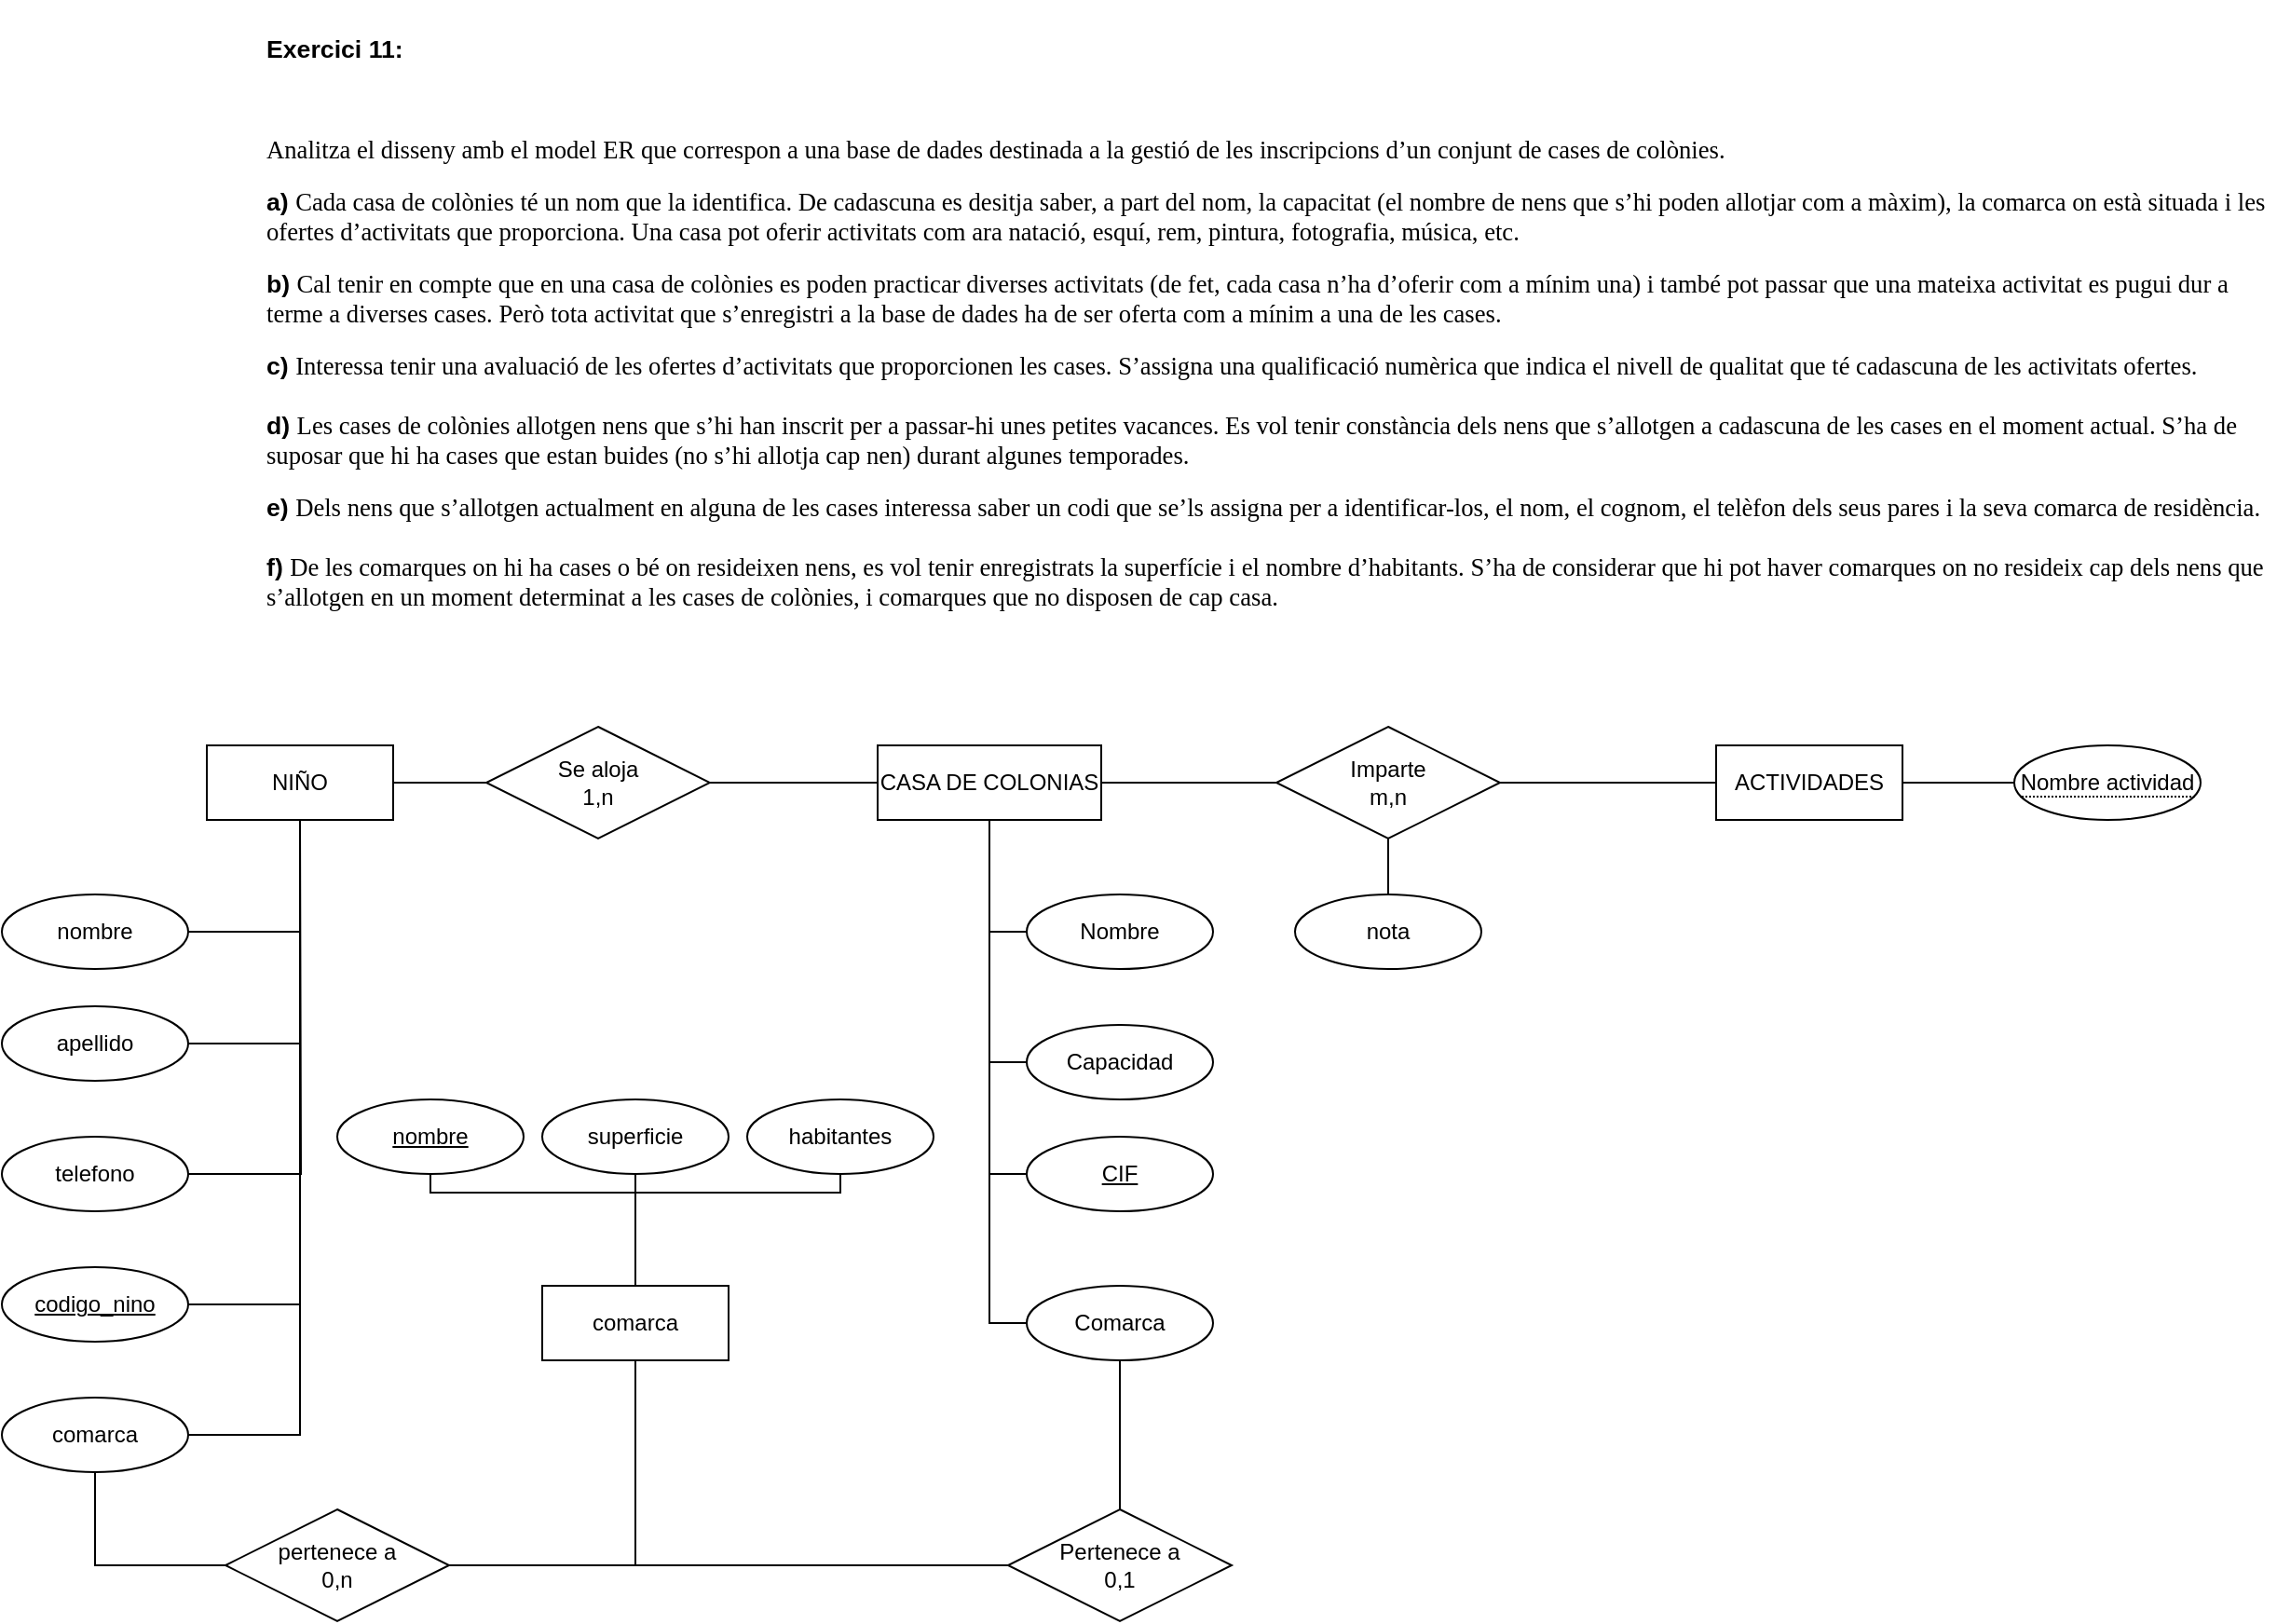 <mxfile version="20.8.16" type="device"><diagram name="Página-1" id="kf7fndeDIC4TMtUg-Uus"><mxGraphModel dx="2261" dy="907" grid="1" gridSize="10" guides="1" tooltips="1" connect="1" arrows="1" fold="1" page="1" pageScale="1" pageWidth="827" pageHeight="1169" math="0" shadow="0"><root><mxCell id="0"/><mxCell id="1" parent="0"/><mxCell id="mGmH9JykfmjLVtU2q1As-1" value="&lt;div title=&quot;Page 2&quot; class=&quot;page&quot;&gt;&lt;div class=&quot;layoutArea&quot;&gt;&lt;div class=&quot;column&quot;&gt;&lt;p&gt;&lt;span style=&quot;font-size: 10.0pt; font-family: 'Arial'; font-weight: 700&quot;&gt;Exercici 11:&lt;br&gt;&lt;/span&gt;&lt;/p&gt;&lt;br&gt;&#9;&#9;&#9;&#9;&#9;&lt;p&gt;&lt;span style=&quot;font-size: 10.0pt; font-family: 'ArialMT'&quot;&gt;Analitza el disseny amb el model ER que correspon a una base de dades destinada a la gestió de les inscripcions d’un conjunt de cases de colònies.&lt;/span&gt;&lt;/p&gt;&#9;&#9;&#9;&#9;&#9;&lt;p&gt;&lt;span style=&quot;font-size: 10.0pt; font-family: 'Arial'; font-weight: 700&quot;&gt;a) &lt;/span&gt;&lt;span style=&quot;font-size: 10.0pt; font-family: 'ArialMT'&quot;&gt;Cada casa de colònies té un nom que la identifica. De cadascuna es desitja saber, a part del nom, la capacitat (el nombre de nens que s’hi poden allotjar com a màxim), la comarca on està situada i les ofertes d’activitats que proporciona. Una casa pot oferir activitats com ara natació, esquí, rem, pintura, fotografia, música, etc.&lt;/span&gt;&lt;/p&gt;&#9;&#9;&#9;&#9;&#9;&lt;p&gt;&lt;span style=&quot;font-size: 10.0pt; font-family: 'Arial'; font-weight: 700&quot;&gt;b) &lt;/span&gt;&lt;span style=&quot;font-size: 10.0pt; font-family: 'ArialMT'&quot;&gt;Cal tenir en compte que en una casa de colònies es poden practicar diverses activitats (de fet, cada casa n’ha d’oferir com a mínim una) i també pot passar que una mateixa activitat es pugui dur a terme a diverses cases. Però tota activitat que s’enregistri a la base de dades ha de ser oferta com a mínim a una de les cases.&lt;/span&gt;&lt;/p&gt;&#9;&#9;&#9;&#9;&#9;&lt;p&gt;&lt;span style=&quot;font-size: 10.0pt; font-family: 'Arial'; font-weight: 700&quot;&gt;c) &lt;/span&gt;&lt;span style=&quot;font-size: 10.0pt; font-family: 'ArialMT'&quot;&gt;Interessa tenir una avaluació de les ofertes d’activitats que proporcionen les cases. S’assigna una qualificació numèrica que indica el nivell de qualitat que té cadascuna de les activitats ofertes.&lt;br&gt;&lt;br&gt;&lt;/span&gt;&lt;span style=&quot;font-size: 10.0pt; font-family: 'Arial'; font-weight: 700&quot;&gt;d) &lt;/span&gt;&lt;span style=&quot;font-size: 10.0pt; font-family: 'ArialMT'&quot;&gt;Les cases de colònies allotgen nens que s’hi han inscrit per a passar-hi unes petites vacances. Es vol tenir constància dels nens que s’allotgen a cadascuna de les cases en el moment actual. S’ha de suposar que hi ha cases que estan buides (no s’hi allotja cap nen) durant algunes temporades.&lt;/span&gt;&lt;/p&gt;&#9;&#9;&#9;&#9;&#9;&lt;p&gt;&lt;span style=&quot;font-size: 10.0pt; font-family: 'Arial'; font-weight: 700&quot;&gt;e) &lt;/span&gt;&lt;span style=&quot;font-size: 10.0pt; font-family: 'ArialMT'&quot;&gt;Dels nens que s’allotgen actualment en alguna de les cases interessa saber un codi que se’ls assigna per a identificar-los, el nom, el cognom, el telèfon dels seus pares i la seva comarca de residència.&lt;br&gt;&lt;br&gt;&lt;/span&gt;&lt;span style=&quot;font-size: 10.0pt; font-family: 'Arial'; font-weight: 700&quot;&gt;f) &lt;/span&gt;&lt;span style=&quot;font-size: 10.0pt; font-family: 'ArialMT'&quot;&gt;De les comarques on hi ha cases o bé on resideixen nens, es vol tenir enregistrats la superfície i el nombre d’habitants. S’ha de considerar que hi pot haver comarques on no resideix cap dels nens que s’allotgen en un moment determinat a les cases de colònies, i comarques que no disposen de cap casa.&lt;br&gt;&lt;/span&gt;&lt;/p&gt;&lt;br&gt;&#9;&#9;&#9;&#9;&lt;/div&gt;&lt;br&gt;&#9;&#9;&#9;&lt;/div&gt;&lt;br&gt;&#9;&#9;&lt;/div&gt;" style="text;whiteSpace=wrap;html=1;" vertex="1" parent="1"><mxGeometry x="40" y="10" width="1080" height="370" as="geometry"/></mxCell><mxCell id="mGmH9JykfmjLVtU2q1As-15" style="edgeStyle=orthogonalEdgeStyle;rounded=0;orthogonalLoop=1;jettySize=auto;html=1;endArrow=none;endFill=0;" edge="1" parent="1" source="mGmH9JykfmjLVtU2q1As-2" target="mGmH9JykfmjLVtU2q1As-14"><mxGeometry relative="1" as="geometry"/></mxCell><mxCell id="mGmH9JykfmjLVtU2q1As-2" value="CASA DE COLONIAS" style="whiteSpace=wrap;html=1;align=center;" vertex="1" parent="1"><mxGeometry x="370" y="410" width="120" height="40" as="geometry"/></mxCell><mxCell id="mGmH9JykfmjLVtU2q1As-6" style="edgeStyle=orthogonalEdgeStyle;rounded=0;orthogonalLoop=1;jettySize=auto;html=1;endArrow=none;endFill=0;" edge="1" parent="1" source="mGmH9JykfmjLVtU2q1As-3" target="mGmH9JykfmjLVtU2q1As-2"><mxGeometry relative="1" as="geometry"><Array as="points"><mxPoint x="430" y="640"/></Array></mxGeometry></mxCell><mxCell id="mGmH9JykfmjLVtU2q1As-3" value="&lt;u&gt;CIF&lt;/u&gt;" style="ellipse;whiteSpace=wrap;html=1;align=center;" vertex="1" parent="1"><mxGeometry x="450" y="620" width="100" height="40" as="geometry"/></mxCell><mxCell id="mGmH9JykfmjLVtU2q1As-5" style="edgeStyle=orthogonalEdgeStyle;rounded=0;orthogonalLoop=1;jettySize=auto;html=1;endArrow=none;endFill=0;" edge="1" parent="1" source="mGmH9JykfmjLVtU2q1As-4" target="mGmH9JykfmjLVtU2q1As-2"><mxGeometry relative="1" as="geometry"><Array as="points"><mxPoint x="430" y="510"/></Array></mxGeometry></mxCell><mxCell id="mGmH9JykfmjLVtU2q1As-4" value="Nombre" style="ellipse;whiteSpace=wrap;html=1;align=center;" vertex="1" parent="1"><mxGeometry x="450" y="490" width="100" height="40" as="geometry"/></mxCell><mxCell id="mGmH9JykfmjLVtU2q1As-16" style="edgeStyle=orthogonalEdgeStyle;rounded=0;orthogonalLoop=1;jettySize=auto;html=1;endArrow=none;endFill=0;" edge="1" parent="1" source="mGmH9JykfmjLVtU2q1As-7" target="mGmH9JykfmjLVtU2q1As-14"><mxGeometry relative="1" as="geometry"/></mxCell><mxCell id="mGmH9JykfmjLVtU2q1As-7" value="ACTIVIDADES" style="whiteSpace=wrap;html=1;align=center;" vertex="1" parent="1"><mxGeometry x="820" y="410" width="100" height="40" as="geometry"/></mxCell><mxCell id="mGmH9JykfmjLVtU2q1As-34" style="edgeStyle=orthogonalEdgeStyle;rounded=0;orthogonalLoop=1;jettySize=auto;html=1;exitX=0;exitY=0.5;exitDx=0;exitDy=0;endArrow=none;endFill=0;" edge="1" parent="1" source="mGmH9JykfmjLVtU2q1As-10"><mxGeometry relative="1" as="geometry"><mxPoint x="430" y="450" as="targetPoint"/></mxGeometry></mxCell><mxCell id="mGmH9JykfmjLVtU2q1As-10" value="Capacidad&lt;br&gt;" style="ellipse;whiteSpace=wrap;html=1;align=center;" vertex="1" parent="1"><mxGeometry x="450" y="560" width="100" height="40" as="geometry"/></mxCell><mxCell id="mGmH9JykfmjLVtU2q1As-33" style="edgeStyle=orthogonalEdgeStyle;rounded=0;orthogonalLoop=1;jettySize=auto;html=1;exitX=0;exitY=0.5;exitDx=0;exitDy=0;entryX=0.5;entryY=1;entryDx=0;entryDy=0;endArrow=none;endFill=0;" edge="1" parent="1" source="mGmH9JykfmjLVtU2q1As-11" target="mGmH9JykfmjLVtU2q1As-2"><mxGeometry relative="1" as="geometry"/></mxCell><mxCell id="mGmH9JykfmjLVtU2q1As-11" value="Comarca" style="ellipse;whiteSpace=wrap;html=1;align=center;" vertex="1" parent="1"><mxGeometry x="450" y="700" width="100" height="40" as="geometry"/></mxCell><mxCell id="mGmH9JykfmjLVtU2q1As-14" value="Imparte&lt;br&gt;m,n" style="shape=rhombus;perimeter=rhombusPerimeter;whiteSpace=wrap;html=1;align=center;" vertex="1" parent="1"><mxGeometry x="584" y="400" width="120" height="60" as="geometry"/></mxCell><mxCell id="mGmH9JykfmjLVtU2q1As-18" style="edgeStyle=orthogonalEdgeStyle;rounded=0;orthogonalLoop=1;jettySize=auto;html=1;entryX=1;entryY=0.5;entryDx=0;entryDy=0;endArrow=none;endFill=0;" edge="1" parent="1" source="mGmH9JykfmjLVtU2q1As-17" target="mGmH9JykfmjLVtU2q1As-7"><mxGeometry relative="1" as="geometry"/></mxCell><mxCell id="mGmH9JykfmjLVtU2q1As-17" value="&lt;span style=&quot;border-bottom: 1px dotted&quot;&gt;Nombre actividad&lt;/span&gt;" style="ellipse;whiteSpace=wrap;html=1;align=center;" vertex="1" parent="1"><mxGeometry x="980" y="410" width="100" height="40" as="geometry"/></mxCell><mxCell id="mGmH9JykfmjLVtU2q1As-20" style="edgeStyle=orthogonalEdgeStyle;rounded=0;orthogonalLoop=1;jettySize=auto;html=1;entryX=0.5;entryY=1;entryDx=0;entryDy=0;endArrow=none;endFill=0;" edge="1" parent="1" source="mGmH9JykfmjLVtU2q1As-19" target="mGmH9JykfmjLVtU2q1As-14"><mxGeometry relative="1" as="geometry"/></mxCell><mxCell id="mGmH9JykfmjLVtU2q1As-19" value="nota" style="ellipse;whiteSpace=wrap;html=1;align=center;" vertex="1" parent="1"><mxGeometry x="594" y="490" width="100" height="40" as="geometry"/></mxCell><mxCell id="mGmH9JykfmjLVtU2q1As-22" style="edgeStyle=orthogonalEdgeStyle;rounded=0;orthogonalLoop=1;jettySize=auto;html=1;endArrow=none;endFill=0;" edge="1" parent="1" source="mGmH9JykfmjLVtU2q1As-21" target="mGmH9JykfmjLVtU2q1As-2"><mxGeometry relative="1" as="geometry"/></mxCell><mxCell id="mGmH9JykfmjLVtU2q1As-21" value="Se aloja&lt;br&gt;1,n" style="shape=rhombus;perimeter=rhombusPerimeter;whiteSpace=wrap;html=1;align=center;" vertex="1" parent="1"><mxGeometry x="160" y="400" width="120" height="60" as="geometry"/></mxCell><mxCell id="mGmH9JykfmjLVtU2q1As-24" style="edgeStyle=orthogonalEdgeStyle;rounded=0;orthogonalLoop=1;jettySize=auto;html=1;entryX=0;entryY=0.5;entryDx=0;entryDy=0;endArrow=none;endFill=0;" edge="1" parent="1" source="mGmH9JykfmjLVtU2q1As-23" target="mGmH9JykfmjLVtU2q1As-21"><mxGeometry relative="1" as="geometry"/></mxCell><mxCell id="mGmH9JykfmjLVtU2q1As-23" value="NIÑO" style="whiteSpace=wrap;html=1;align=center;" vertex="1" parent="1"><mxGeometry x="10" y="410" width="100" height="40" as="geometry"/></mxCell><mxCell id="mGmH9JykfmjLVtU2q1As-28" style="edgeStyle=orthogonalEdgeStyle;rounded=0;orthogonalLoop=1;jettySize=auto;html=1;endArrow=none;endFill=0;" edge="1" parent="1" source="mGmH9JykfmjLVtU2q1As-25" target="mGmH9JykfmjLVtU2q1As-23"><mxGeometry relative="1" as="geometry"/></mxCell><mxCell id="mGmH9JykfmjLVtU2q1As-25" value="codigo_nino" style="ellipse;whiteSpace=wrap;html=1;align=center;fontStyle=4;" vertex="1" parent="1"><mxGeometry x="-100" y="690" width="100" height="40" as="geometry"/></mxCell><mxCell id="mGmH9JykfmjLVtU2q1As-27" style="edgeStyle=orthogonalEdgeStyle;rounded=0;orthogonalLoop=1;jettySize=auto;html=1;endArrow=none;endFill=0;" edge="1" parent="1" source="mGmH9JykfmjLVtU2q1As-26" target="mGmH9JykfmjLVtU2q1As-23"><mxGeometry relative="1" as="geometry"/></mxCell><mxCell id="mGmH9JykfmjLVtU2q1As-26" value="nombre" style="ellipse;whiteSpace=wrap;html=1;align=center;" vertex="1" parent="1"><mxGeometry x="-100" y="490" width="100" height="40" as="geometry"/></mxCell><mxCell id="mGmH9JykfmjLVtU2q1As-31" style="edgeStyle=orthogonalEdgeStyle;rounded=0;orthogonalLoop=1;jettySize=auto;html=1;entryX=0.5;entryY=1;entryDx=0;entryDy=0;endArrow=none;endFill=0;" edge="1" parent="1" source="mGmH9JykfmjLVtU2q1As-29" target="mGmH9JykfmjLVtU2q1As-23"><mxGeometry relative="1" as="geometry"/></mxCell><mxCell id="mGmH9JykfmjLVtU2q1As-29" value="apellido" style="ellipse;whiteSpace=wrap;html=1;align=center;" vertex="1" parent="1"><mxGeometry x="-100" y="550" width="100" height="40" as="geometry"/></mxCell><mxCell id="mGmH9JykfmjLVtU2q1As-32" style="edgeStyle=orthogonalEdgeStyle;rounded=0;orthogonalLoop=1;jettySize=auto;html=1;endArrow=none;endFill=0;" edge="1" parent="1" source="mGmH9JykfmjLVtU2q1As-30"><mxGeometry relative="1" as="geometry"><mxPoint x="60" y="450" as="targetPoint"/></mxGeometry></mxCell><mxCell id="mGmH9JykfmjLVtU2q1As-30" value="telefono" style="ellipse;whiteSpace=wrap;html=1;align=center;" vertex="1" parent="1"><mxGeometry x="-100" y="620" width="100" height="40" as="geometry"/></mxCell><mxCell id="mGmH9JykfmjLVtU2q1As-36" style="edgeStyle=orthogonalEdgeStyle;rounded=0;orthogonalLoop=1;jettySize=auto;html=1;entryX=0.5;entryY=1;entryDx=0;entryDy=0;endArrow=none;endFill=0;" edge="1" parent="1" source="mGmH9JykfmjLVtU2q1As-35" target="mGmH9JykfmjLVtU2q1As-23"><mxGeometry relative="1" as="geometry"/></mxCell><mxCell id="mGmH9JykfmjLVtU2q1As-35" value="comarca" style="ellipse;whiteSpace=wrap;html=1;align=center;" vertex="1" parent="1"><mxGeometry x="-100" y="760" width="100" height="40" as="geometry"/></mxCell><mxCell id="mGmH9JykfmjLVtU2q1As-48" style="edgeStyle=orthogonalEdgeStyle;rounded=0;orthogonalLoop=1;jettySize=auto;html=1;endArrow=none;endFill=0;" edge="1" parent="1" source="mGmH9JykfmjLVtU2q1As-37" target="mGmH9JykfmjLVtU2q1As-44"><mxGeometry relative="1" as="geometry"><Array as="points"><mxPoint x="240" y="850"/></Array></mxGeometry></mxCell><mxCell id="mGmH9JykfmjLVtU2q1As-37" value="comarca" style="whiteSpace=wrap;html=1;align=center;" vertex="1" parent="1"><mxGeometry x="190" y="700" width="100" height="40" as="geometry"/></mxCell><mxCell id="mGmH9JykfmjLVtU2q1As-41" style="edgeStyle=orthogonalEdgeStyle;rounded=0;orthogonalLoop=1;jettySize=auto;html=1;endArrow=none;endFill=0;" edge="1" parent="1" source="mGmH9JykfmjLVtU2q1As-38" target="mGmH9JykfmjLVtU2q1As-37"><mxGeometry relative="1" as="geometry"/></mxCell><mxCell id="mGmH9JykfmjLVtU2q1As-38" value="superficie" style="ellipse;whiteSpace=wrap;html=1;align=center;" vertex="1" parent="1"><mxGeometry x="190" y="600" width="100" height="40" as="geometry"/></mxCell><mxCell id="mGmH9JykfmjLVtU2q1As-42" style="edgeStyle=orthogonalEdgeStyle;rounded=0;orthogonalLoop=1;jettySize=auto;html=1;endArrow=none;endFill=0;" edge="1" parent="1" source="mGmH9JykfmjLVtU2q1As-39" target="mGmH9JykfmjLVtU2q1As-37"><mxGeometry relative="1" as="geometry"><Array as="points"><mxPoint x="130" y="650"/><mxPoint x="240" y="650"/></Array></mxGeometry></mxCell><mxCell id="mGmH9JykfmjLVtU2q1As-39" value="nombre" style="ellipse;whiteSpace=wrap;html=1;align=center;fontStyle=4;" vertex="1" parent="1"><mxGeometry x="80" y="600" width="100" height="40" as="geometry"/></mxCell><mxCell id="mGmH9JykfmjLVtU2q1As-43" style="edgeStyle=orthogonalEdgeStyle;rounded=0;orthogonalLoop=1;jettySize=auto;html=1;endArrow=none;endFill=0;" edge="1" parent="1" source="mGmH9JykfmjLVtU2q1As-40" target="mGmH9JykfmjLVtU2q1As-37"><mxGeometry relative="1" as="geometry"><Array as="points"><mxPoint x="350" y="650"/><mxPoint x="240" y="650"/></Array></mxGeometry></mxCell><mxCell id="mGmH9JykfmjLVtU2q1As-40" value="habitantes" style="ellipse;whiteSpace=wrap;html=1;align=center;" vertex="1" parent="1"><mxGeometry x="300" y="600" width="100" height="40" as="geometry"/></mxCell><mxCell id="mGmH9JykfmjLVtU2q1As-49" style="edgeStyle=orthogonalEdgeStyle;rounded=0;orthogonalLoop=1;jettySize=auto;html=1;endArrow=none;endFill=0;" edge="1" parent="1" source="mGmH9JykfmjLVtU2q1As-44" target="mGmH9JykfmjLVtU2q1As-11"><mxGeometry relative="1" as="geometry"/></mxCell><mxCell id="mGmH9JykfmjLVtU2q1As-44" value="Pertenece a&lt;br&gt;0,1" style="shape=rhombus;perimeter=rhombusPerimeter;whiteSpace=wrap;html=1;align=center;" vertex="1" parent="1"><mxGeometry x="440" y="820" width="120" height="60" as="geometry"/></mxCell><mxCell id="mGmH9JykfmjLVtU2q1As-46" style="edgeStyle=orthogonalEdgeStyle;rounded=0;orthogonalLoop=1;jettySize=auto;html=1;entryX=0.5;entryY=1;entryDx=0;entryDy=0;endArrow=none;endFill=0;" edge="1" parent="1" source="mGmH9JykfmjLVtU2q1As-45" target="mGmH9JykfmjLVtU2q1As-35"><mxGeometry relative="1" as="geometry"/></mxCell><mxCell id="mGmH9JykfmjLVtU2q1As-47" style="edgeStyle=orthogonalEdgeStyle;rounded=0;orthogonalLoop=1;jettySize=auto;html=1;endArrow=none;endFill=0;" edge="1" parent="1" source="mGmH9JykfmjLVtU2q1As-45" target="mGmH9JykfmjLVtU2q1As-37"><mxGeometry relative="1" as="geometry"/></mxCell><mxCell id="mGmH9JykfmjLVtU2q1As-45" value="pertenece a&lt;br&gt;0,n" style="shape=rhombus;perimeter=rhombusPerimeter;whiteSpace=wrap;html=1;align=center;" vertex="1" parent="1"><mxGeometry x="20" y="820" width="120" height="60" as="geometry"/></mxCell></root></mxGraphModel></diagram></mxfile>